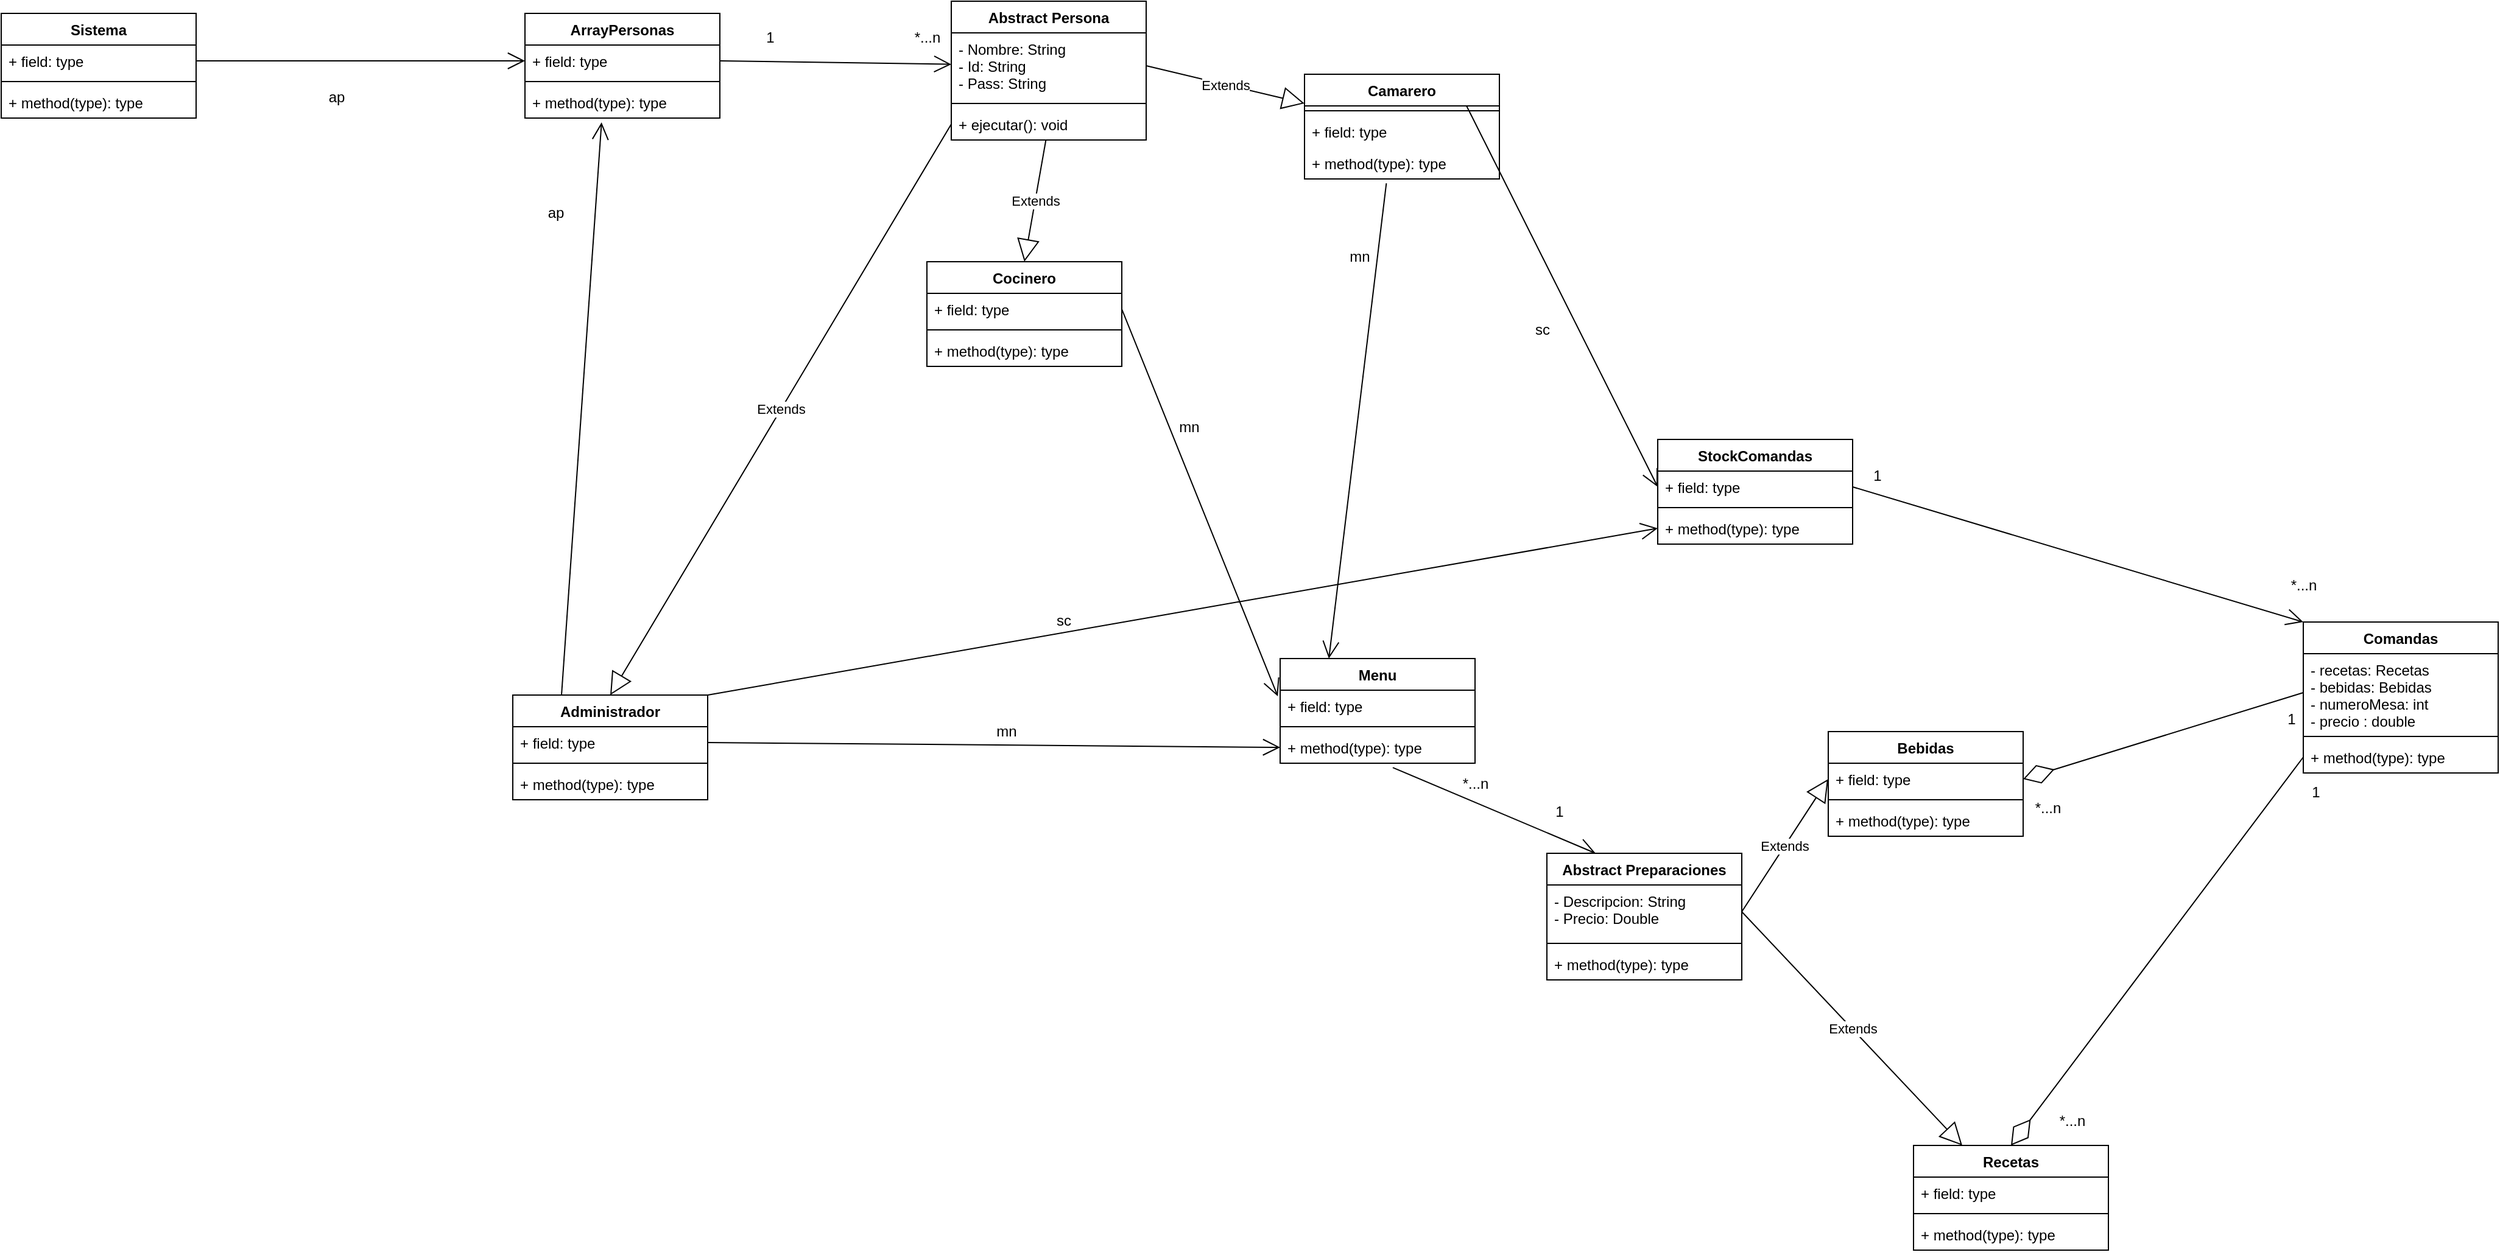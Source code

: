 <mxfile version="13.0.1" type="device"><diagram id="_urtWyEjOis4kw05E93_" name="Página-1"><mxGraphModel dx="5512" dy="3403" grid="1" gridSize="10" guides="1" tooltips="1" connect="1" arrows="1" fold="1" page="1" pageScale="1" pageWidth="3300" pageHeight="2339" math="0" shadow="0"><root><mxCell id="0"/><mxCell id="1" parent="0"/><mxCell id="YNpFUP-9uwZ83Jt1Sp7C-10" value="Extends" style="endArrow=block;endSize=16;endFill=0;html=1;exitX=1;exitY=0.5;exitDx=0;exitDy=0;" parent="1" source="YNpFUP-9uwZ83Jt1Sp7C-25" target="YNpFUP-9uwZ83Jt1Sp7C-6" edge="1"><mxGeometry width="160" relative="1" as="geometry"><mxPoint x="250" y="165" as="sourcePoint"/><mxPoint x="640" y="280" as="targetPoint"/></mxGeometry></mxCell><mxCell id="YNpFUP-9uwZ83Jt1Sp7C-15" value="Extends" style="endArrow=block;endSize=16;endFill=0;html=1;entryX=0.5;entryY=0;entryDx=0;entryDy=0;" parent="1" source="YNpFUP-9uwZ83Jt1Sp7C-27" target="YNpFUP-9uwZ83Jt1Sp7C-11" edge="1"><mxGeometry width="160" relative="1" as="geometry"><mxPoint x="250" y="189" as="sourcePoint"/><mxPoint x="640" y="280" as="targetPoint"/></mxGeometry></mxCell><mxCell id="YNpFUP-9uwZ83Jt1Sp7C-23" value="Extends" style="endArrow=block;endSize=16;endFill=0;html=1;exitX=0;exitY=0.5;exitDx=0;exitDy=0;entryX=0.5;entryY=0;entryDx=0;entryDy=0;" parent="1" source="YNpFUP-9uwZ83Jt1Sp7C-27" target="YNpFUP-9uwZ83Jt1Sp7C-16" edge="1"><mxGeometry width="160" relative="1" as="geometry"><mxPoint x="250" y="210" as="sourcePoint"/><mxPoint x="640" y="280" as="targetPoint"/></mxGeometry></mxCell><mxCell id="YNpFUP-9uwZ83Jt1Sp7C-24" value="Abstract Persona" style="swimlane;fontStyle=1;align=center;verticalAlign=top;childLayout=stackLayout;horizontal=1;startSize=26;horizontalStack=0;resizeParent=1;resizeParentMax=0;resizeLast=0;collapsible=1;marginBottom=0;" parent="1" vertex="1"><mxGeometry x="230" y="-240" width="160" height="114" as="geometry"/></mxCell><mxCell id="YNpFUP-9uwZ83Jt1Sp7C-25" value="- Nombre: String&#10;- Id: String&#10;- Pass: String" style="text;strokeColor=none;fillColor=none;align=left;verticalAlign=top;spacingLeft=4;spacingRight=4;overflow=hidden;rotatable=0;points=[[0,0.5],[1,0.5]];portConstraint=eastwest;" parent="YNpFUP-9uwZ83Jt1Sp7C-24" vertex="1"><mxGeometry y="26" width="160" height="54" as="geometry"/></mxCell><mxCell id="YNpFUP-9uwZ83Jt1Sp7C-26" value="" style="line;strokeWidth=1;fillColor=none;align=left;verticalAlign=middle;spacingTop=-1;spacingLeft=3;spacingRight=3;rotatable=0;labelPosition=right;points=[];portConstraint=eastwest;" parent="YNpFUP-9uwZ83Jt1Sp7C-24" vertex="1"><mxGeometry y="80" width="160" height="8" as="geometry"/></mxCell><mxCell id="YNpFUP-9uwZ83Jt1Sp7C-27" value="+ ejecutar(): void" style="text;strokeColor=none;fillColor=none;align=left;verticalAlign=top;spacingLeft=4;spacingRight=4;overflow=hidden;rotatable=0;points=[[0,0.5],[1,0.5]];portConstraint=eastwest;" parent="YNpFUP-9uwZ83Jt1Sp7C-24" vertex="1"><mxGeometry y="88" width="160" height="26" as="geometry"/></mxCell><mxCell id="YNpFUP-9uwZ83Jt1Sp7C-43" value="" style="endArrow=open;endFill=1;endSize=12;html=1;exitX=1;exitY=0.5;exitDx=0;exitDy=0;" parent="1" source="YNpFUP-9uwZ83Jt1Sp7C-40" target="YNpFUP-9uwZ83Jt1Sp7C-25" edge="1"><mxGeometry width="160" relative="1" as="geometry"><mxPoint x="50" y="-200" as="sourcePoint"/><mxPoint x="210" y="-200" as="targetPoint"/></mxGeometry></mxCell><mxCell id="YNpFUP-9uwZ83Jt1Sp7C-44" value="1" style="text;html=1;align=center;verticalAlign=middle;resizable=0;points=[];autosize=1;" parent="1" vertex="1"><mxGeometry x="71" y="-220" width="20" height="20" as="geometry"/></mxCell><mxCell id="YNpFUP-9uwZ83Jt1Sp7C-45" value="*...n" style="text;html=1;align=center;verticalAlign=middle;resizable=0;points=[];autosize=1;" parent="1" vertex="1"><mxGeometry x="190" y="-220" width="40" height="20" as="geometry"/></mxCell><mxCell id="YNpFUP-9uwZ83Jt1Sp7C-39" value="ArrayPersonas" style="swimlane;fontStyle=1;align=center;verticalAlign=top;childLayout=stackLayout;horizontal=1;startSize=26;horizontalStack=0;resizeParent=1;resizeParentMax=0;resizeLast=0;collapsible=1;marginBottom=0;" parent="1" vertex="1"><mxGeometry x="-120" y="-230" width="160" height="86" as="geometry"/></mxCell><mxCell id="YNpFUP-9uwZ83Jt1Sp7C-40" value="+ field: type" style="text;strokeColor=none;fillColor=none;align=left;verticalAlign=top;spacingLeft=4;spacingRight=4;overflow=hidden;rotatable=0;points=[[0,0.5],[1,0.5]];portConstraint=eastwest;" parent="YNpFUP-9uwZ83Jt1Sp7C-39" vertex="1"><mxGeometry y="26" width="160" height="26" as="geometry"/></mxCell><mxCell id="YNpFUP-9uwZ83Jt1Sp7C-41" value="" style="line;strokeWidth=1;fillColor=none;align=left;verticalAlign=middle;spacingTop=-1;spacingLeft=3;spacingRight=3;rotatable=0;labelPosition=right;points=[];portConstraint=eastwest;" parent="YNpFUP-9uwZ83Jt1Sp7C-39" vertex="1"><mxGeometry y="52" width="160" height="8" as="geometry"/></mxCell><mxCell id="YNpFUP-9uwZ83Jt1Sp7C-42" value="+ method(type): type" style="text;strokeColor=none;fillColor=none;align=left;verticalAlign=top;spacingLeft=4;spacingRight=4;overflow=hidden;rotatable=0;points=[[0,0.5],[1,0.5]];portConstraint=eastwest;" parent="YNpFUP-9uwZ83Jt1Sp7C-39" vertex="1"><mxGeometry y="60" width="160" height="26" as="geometry"/></mxCell><mxCell id="YNpFUP-9uwZ83Jt1Sp7C-47" value="" style="endArrow=open;endFill=1;endSize=12;html=1;exitX=0.25;exitY=0;exitDx=0;exitDy=0;entryX=0.393;entryY=1.137;entryDx=0;entryDy=0;entryPerimeter=0;" parent="1" source="YNpFUP-9uwZ83Jt1Sp7C-16" target="YNpFUP-9uwZ83Jt1Sp7C-42" edge="1"><mxGeometry width="160" relative="1" as="geometry"><mxPoint x="370" y="70" as="sourcePoint"/><mxPoint x="530" y="70" as="targetPoint"/></mxGeometry></mxCell><mxCell id="YNpFUP-9uwZ83Jt1Sp7C-48" value="ap" style="text;html=1;align=center;verticalAlign=middle;resizable=0;points=[];autosize=1;" parent="1" vertex="1"><mxGeometry x="-110" y="-76" width="30" height="20" as="geometry"/></mxCell><mxCell id="YNpFUP-9uwZ83Jt1Sp7C-49" value="" style="endArrow=open;endFill=1;endSize=12;html=1;exitX=0.578;exitY=1.137;exitDx=0;exitDy=0;entryX=0.25;entryY=0;entryDx=0;entryDy=0;exitPerimeter=0;" parent="1" source="YNpFUP-9uwZ83Jt1Sp7C-31" target="YNpFUP-9uwZ83Jt1Sp7C-33" edge="1"><mxGeometry width="160" relative="1" as="geometry"><mxPoint x="860" y="-10" as="sourcePoint"/><mxPoint x="530" y="70" as="targetPoint"/></mxGeometry></mxCell><mxCell id="YNpFUP-9uwZ83Jt1Sp7C-50" value="1" style="text;html=1;align=center;verticalAlign=middle;resizable=0;points=[];autosize=1;" parent="1" vertex="1"><mxGeometry x="719" y="416" width="20" height="20" as="geometry"/></mxCell><mxCell id="YNpFUP-9uwZ83Jt1Sp7C-51" value="*...n" style="text;html=1;align=center;verticalAlign=middle;resizable=0;points=[];autosize=1;" parent="1" vertex="1"><mxGeometry x="640" y="393" width="40" height="20" as="geometry"/></mxCell><mxCell id="YNpFUP-9uwZ83Jt1Sp7C-52" value="" style="endArrow=open;endFill=1;endSize=12;html=1;exitX=0.42;exitY=1.137;exitDx=0;exitDy=0;entryX=0.25;entryY=0;entryDx=0;entryDy=0;exitPerimeter=0;" parent="1" source="YNpFUP-9uwZ83Jt1Sp7C-9" target="YNpFUP-9uwZ83Jt1Sp7C-28" edge="1"><mxGeometry width="160" relative="1" as="geometry"><mxPoint x="370" y="70" as="sourcePoint"/><mxPoint x="530" y="70" as="targetPoint"/></mxGeometry></mxCell><mxCell id="YNpFUP-9uwZ83Jt1Sp7C-53" value="" style="endArrow=open;endFill=1;endSize=12;html=1;entryX=-0.012;entryY=0.192;entryDx=0;entryDy=0;exitX=1;exitY=0.5;exitDx=0;exitDy=0;entryPerimeter=0;" parent="1" source="YNpFUP-9uwZ83Jt1Sp7C-12" target="YNpFUP-9uwZ83Jt1Sp7C-29" edge="1"><mxGeometry width="160" relative="1" as="geometry"><mxPoint x="620" y="350" as="sourcePoint"/><mxPoint x="530" y="70" as="targetPoint"/></mxGeometry></mxCell><mxCell id="YNpFUP-9uwZ83Jt1Sp7C-54" value="mn" style="text;html=1;align=center;verticalAlign=middle;resizable=0;points=[];autosize=1;" parent="1" vertex="1"><mxGeometry x="550" y="-40" width="30" height="20" as="geometry"/></mxCell><mxCell id="YNpFUP-9uwZ83Jt1Sp7C-55" value="mn" style="text;html=1;align=center;verticalAlign=middle;resizable=0;points=[];autosize=1;" parent="1" vertex="1"><mxGeometry x="410" y="100" width="30" height="20" as="geometry"/></mxCell><mxCell id="YNpFUP-9uwZ83Jt1Sp7C-56" value="" style="endArrow=open;endFill=1;endSize=12;html=1;exitX=1;exitY=0.5;exitDx=0;exitDy=0;entryX=0;entryY=0.5;entryDx=0;entryDy=0;" parent="1" source="YNpFUP-9uwZ83Jt1Sp7C-17" target="YNpFUP-9uwZ83Jt1Sp7C-31" edge="1"><mxGeometry width="160" relative="1" as="geometry"><mxPoint x="370" y="70" as="sourcePoint"/><mxPoint x="530" y="70" as="targetPoint"/></mxGeometry></mxCell><mxCell id="YNpFUP-9uwZ83Jt1Sp7C-57" value="mn" style="text;html=1;align=center;verticalAlign=middle;resizable=0;points=[];autosize=1;" parent="1" vertex="1"><mxGeometry x="260" y="350" width="30" height="20" as="geometry"/></mxCell><mxCell id="YNpFUP-9uwZ83Jt1Sp7C-62" value="" style="endArrow=open;endFill=1;endSize=12;html=1;entryX=0;entryY=0.5;entryDx=0;entryDy=0;exitX=0.75;exitY=0;exitDx=0;exitDy=0;" parent="1" source="YNpFUP-9uwZ83Jt1Sp7C-6" target="YNpFUP-9uwZ83Jt1Sp7C-59" edge="1"><mxGeometry width="160" relative="1" as="geometry"><mxPoint x="620" y="-337.71" as="sourcePoint"/><mxPoint x="780" y="-337.71" as="targetPoint"/></mxGeometry></mxCell><mxCell id="YNpFUP-9uwZ83Jt1Sp7C-68" value="" style="endArrow=open;endFill=1;endSize=12;html=1;exitX=1;exitY=0.5;exitDx=0;exitDy=0;entryX=0;entryY=0;entryDx=0;entryDy=0;" parent="1" source="YNpFUP-9uwZ83Jt1Sp7C-59" target="YNpFUP-9uwZ83Jt1Sp7C-63" edge="1"><mxGeometry width="160" relative="1" as="geometry"><mxPoint x="370" y="-10" as="sourcePoint"/><mxPoint x="530" y="-10" as="targetPoint"/></mxGeometry></mxCell><mxCell id="YNpFUP-9uwZ83Jt1Sp7C-69" value="1" style="text;html=1;align=center;verticalAlign=middle;resizable=0;points=[];autosize=1;" parent="1" vertex="1"><mxGeometry x="1340" y="400" width="20" height="20" as="geometry"/></mxCell><mxCell id="YNpFUP-9uwZ83Jt1Sp7C-70" value="*...n" style="text;html=1;align=center;verticalAlign=middle;resizable=0;points=[];autosize=1;" parent="1" vertex="1"><mxGeometry x="1320" y="230" width="40" height="20" as="geometry"/></mxCell><mxCell id="YNpFUP-9uwZ83Jt1Sp7C-74" value="sc" style="text;html=1;align=center;verticalAlign=middle;resizable=0;points=[];autosize=1;" parent="1" vertex="1"><mxGeometry x="700" y="20" width="30" height="20" as="geometry"/></mxCell><mxCell id="YNpFUP-9uwZ83Jt1Sp7C-84" value="Extends" style="endArrow=block;endSize=16;endFill=0;html=1;entryX=0.25;entryY=0;entryDx=0;entryDy=0;exitX=1;exitY=0.5;exitDx=0;exitDy=0;" parent="1" source="YNpFUP-9uwZ83Jt1Sp7C-34" target="YNpFUP-9uwZ83Jt1Sp7C-75" edge="1"><mxGeometry width="160" relative="1" as="geometry"><mxPoint x="710" y="-10" as="sourcePoint"/><mxPoint x="870" y="-10" as="targetPoint"/></mxGeometry></mxCell><mxCell id="YNpFUP-9uwZ83Jt1Sp7C-85" value="Extends" style="endArrow=block;endSize=16;endFill=0;html=1;entryX=0;entryY=0.5;entryDx=0;entryDy=0;exitX=1;exitY=0.5;exitDx=0;exitDy=0;" parent="1" source="YNpFUP-9uwZ83Jt1Sp7C-34" target="YNpFUP-9uwZ83Jt1Sp7C-80" edge="1"><mxGeometry width="160" relative="1" as="geometry"><mxPoint x="710" y="-10" as="sourcePoint"/><mxPoint x="870" y="-10" as="targetPoint"/></mxGeometry></mxCell><mxCell id="YNpFUP-9uwZ83Jt1Sp7C-86" value="" style="endArrow=diamondThin;endFill=0;endSize=24;html=1;exitX=0;exitY=0.5;exitDx=0;exitDy=0;entryX=0.5;entryY=0;entryDx=0;entryDy=0;" parent="1" source="YNpFUP-9uwZ83Jt1Sp7C-66" target="YNpFUP-9uwZ83Jt1Sp7C-75" edge="1"><mxGeometry width="160" relative="1" as="geometry"><mxPoint x="710" y="-160" as="sourcePoint"/><mxPoint x="870" y="-160" as="targetPoint"/></mxGeometry></mxCell><mxCell id="YNpFUP-9uwZ83Jt1Sp7C-87" value="" style="endArrow=diamondThin;endFill=0;endSize=24;html=1;entryX=1;entryY=0.5;entryDx=0;entryDy=0;exitX=0;exitY=0.5;exitDx=0;exitDy=0;" parent="1" source="YNpFUP-9uwZ83Jt1Sp7C-64" target="YNpFUP-9uwZ83Jt1Sp7C-80" edge="1"><mxGeometry width="160" relative="1" as="geometry"><mxPoint x="1180" y="-290" as="sourcePoint"/><mxPoint x="870" y="-160" as="targetPoint"/></mxGeometry></mxCell><mxCell id="YNpFUP-9uwZ83Jt1Sp7C-88" value="1" style="text;html=1;align=center;verticalAlign=middle;resizable=0;points=[];autosize=1;" parent="1" vertex="1"><mxGeometry x="1320" y="340" width="20" height="20" as="geometry"/></mxCell><mxCell id="YNpFUP-9uwZ83Jt1Sp7C-89" value="*...n" style="text;html=1;align=center;verticalAlign=middle;resizable=0;points=[];autosize=1;" parent="1" vertex="1"><mxGeometry x="1110" y="413" width="40" height="20" as="geometry"/></mxCell><mxCell id="YNpFUP-9uwZ83Jt1Sp7C-90" value="1" style="text;html=1;align=center;verticalAlign=middle;resizable=0;points=[];autosize=1;" parent="1" vertex="1"><mxGeometry x="980" y="140" width="20" height="20" as="geometry"/></mxCell><mxCell id="YNpFUP-9uwZ83Jt1Sp7C-91" value="*...n" style="text;html=1;align=center;verticalAlign=middle;resizable=0;points=[];autosize=1;" parent="1" vertex="1"><mxGeometry x="1130" y="670" width="40" height="20" as="geometry"/></mxCell><mxCell id="YNpFUP-9uwZ83Jt1Sp7C-16" value="Administrador" style="swimlane;fontStyle=1;align=center;verticalAlign=top;childLayout=stackLayout;horizontal=1;startSize=26;horizontalStack=0;resizeParent=1;resizeParentMax=0;resizeLast=0;collapsible=1;marginBottom=0;" parent="1" vertex="1"><mxGeometry x="-130" y="330" width="160" height="86" as="geometry"/></mxCell><mxCell id="YNpFUP-9uwZ83Jt1Sp7C-17" value="+ field: type" style="text;strokeColor=none;fillColor=none;align=left;verticalAlign=top;spacingLeft=4;spacingRight=4;overflow=hidden;rotatable=0;points=[[0,0.5],[1,0.5]];portConstraint=eastwest;" parent="YNpFUP-9uwZ83Jt1Sp7C-16" vertex="1"><mxGeometry y="26" width="160" height="26" as="geometry"/></mxCell><mxCell id="YNpFUP-9uwZ83Jt1Sp7C-18" value="" style="line;strokeWidth=1;fillColor=none;align=left;verticalAlign=middle;spacingTop=-1;spacingLeft=3;spacingRight=3;rotatable=0;labelPosition=right;points=[];portConstraint=eastwest;" parent="YNpFUP-9uwZ83Jt1Sp7C-16" vertex="1"><mxGeometry y="52" width="160" height="8" as="geometry"/></mxCell><mxCell id="YNpFUP-9uwZ83Jt1Sp7C-19" value="+ method(type): type" style="text;strokeColor=none;fillColor=none;align=left;verticalAlign=top;spacingLeft=4;spacingRight=4;overflow=hidden;rotatable=0;points=[[0,0.5],[1,0.5]];portConstraint=eastwest;" parent="YNpFUP-9uwZ83Jt1Sp7C-16" vertex="1"><mxGeometry y="60" width="160" height="26" as="geometry"/></mxCell><mxCell id="YNpFUP-9uwZ83Jt1Sp7C-11" value="Cocinero" style="swimlane;fontStyle=1;align=center;verticalAlign=top;childLayout=stackLayout;horizontal=1;startSize=26;horizontalStack=0;resizeParent=1;resizeParentMax=0;resizeLast=0;collapsible=1;marginBottom=0;" parent="1" vertex="1"><mxGeometry x="210" y="-26" width="160" height="86" as="geometry"/></mxCell><mxCell id="YNpFUP-9uwZ83Jt1Sp7C-12" value="+ field: type" style="text;strokeColor=none;fillColor=none;align=left;verticalAlign=top;spacingLeft=4;spacingRight=4;overflow=hidden;rotatable=0;points=[[0,0.5],[1,0.5]];portConstraint=eastwest;" parent="YNpFUP-9uwZ83Jt1Sp7C-11" vertex="1"><mxGeometry y="26" width="160" height="26" as="geometry"/></mxCell><mxCell id="YNpFUP-9uwZ83Jt1Sp7C-13" value="" style="line;strokeWidth=1;fillColor=none;align=left;verticalAlign=middle;spacingTop=-1;spacingLeft=3;spacingRight=3;rotatable=0;labelPosition=right;points=[];portConstraint=eastwest;" parent="YNpFUP-9uwZ83Jt1Sp7C-11" vertex="1"><mxGeometry y="52" width="160" height="8" as="geometry"/></mxCell><mxCell id="YNpFUP-9uwZ83Jt1Sp7C-14" value="+ method(type): type" style="text;strokeColor=none;fillColor=none;align=left;verticalAlign=top;spacingLeft=4;spacingRight=4;overflow=hidden;rotatable=0;points=[[0,0.5],[1,0.5]];portConstraint=eastwest;" parent="YNpFUP-9uwZ83Jt1Sp7C-11" vertex="1"><mxGeometry y="60" width="160" height="26" as="geometry"/></mxCell><mxCell id="YNpFUP-9uwZ83Jt1Sp7C-6" value="Camarero" style="swimlane;fontStyle=1;align=center;verticalAlign=top;childLayout=stackLayout;horizontal=1;startSize=26;horizontalStack=0;resizeParent=1;resizeParentMax=0;resizeLast=0;collapsible=1;marginBottom=0;" parent="1" vertex="1"><mxGeometry x="520" y="-180" width="160" height="86" as="geometry"/></mxCell><mxCell id="YNpFUP-9uwZ83Jt1Sp7C-8" value="" style="line;strokeWidth=1;fillColor=none;align=left;verticalAlign=middle;spacingTop=-1;spacingLeft=3;spacingRight=3;rotatable=0;labelPosition=right;points=[];portConstraint=eastwest;" parent="YNpFUP-9uwZ83Jt1Sp7C-6" vertex="1"><mxGeometry y="26" width="160" height="8" as="geometry"/></mxCell><mxCell id="YNpFUP-9uwZ83Jt1Sp7C-7" value="+ field: type" style="text;strokeColor=none;fillColor=none;align=left;verticalAlign=top;spacingLeft=4;spacingRight=4;overflow=hidden;rotatable=0;points=[[0,0.5],[1,0.5]];portConstraint=eastwest;" parent="YNpFUP-9uwZ83Jt1Sp7C-6" vertex="1"><mxGeometry y="34" width="160" height="26" as="geometry"/></mxCell><mxCell id="YNpFUP-9uwZ83Jt1Sp7C-9" value="+ method(type): type" style="text;strokeColor=none;fillColor=none;align=left;verticalAlign=top;spacingLeft=4;spacingRight=4;overflow=hidden;rotatable=0;points=[[0,0.5],[1,0.5]];portConstraint=eastwest;" parent="YNpFUP-9uwZ83Jt1Sp7C-6" vertex="1"><mxGeometry y="60" width="160" height="26" as="geometry"/></mxCell><mxCell id="YNpFUP-9uwZ83Jt1Sp7C-33" value="Abstract Preparaciones" style="swimlane;fontStyle=1;align=center;verticalAlign=top;childLayout=stackLayout;horizontal=1;startSize=26;horizontalStack=0;resizeParent=1;resizeParentMax=0;resizeLast=0;collapsible=1;marginBottom=0;" parent="1" vertex="1"><mxGeometry x="719" y="460" width="160" height="104" as="geometry"/></mxCell><mxCell id="YNpFUP-9uwZ83Jt1Sp7C-34" value="- Descripcion: String&#10;- Precio: Double" style="text;strokeColor=none;fillColor=none;align=left;verticalAlign=top;spacingLeft=4;spacingRight=4;overflow=hidden;rotatable=0;points=[[0,0.5],[1,0.5]];portConstraint=eastwest;" parent="YNpFUP-9uwZ83Jt1Sp7C-33" vertex="1"><mxGeometry y="26" width="160" height="44" as="geometry"/></mxCell><mxCell id="YNpFUP-9uwZ83Jt1Sp7C-35" value="" style="line;strokeWidth=1;fillColor=none;align=left;verticalAlign=middle;spacingTop=-1;spacingLeft=3;spacingRight=3;rotatable=0;labelPosition=right;points=[];portConstraint=eastwest;" parent="YNpFUP-9uwZ83Jt1Sp7C-33" vertex="1"><mxGeometry y="70" width="160" height="8" as="geometry"/></mxCell><mxCell id="YNpFUP-9uwZ83Jt1Sp7C-36" value="+ method(type): type" style="text;strokeColor=none;fillColor=none;align=left;verticalAlign=top;spacingLeft=4;spacingRight=4;overflow=hidden;rotatable=0;points=[[0,0.5],[1,0.5]];portConstraint=eastwest;" parent="YNpFUP-9uwZ83Jt1Sp7C-33" vertex="1"><mxGeometry y="78" width="160" height="26" as="geometry"/></mxCell><mxCell id="YNpFUP-9uwZ83Jt1Sp7C-58" value="StockComandas" style="swimlane;fontStyle=1;align=center;verticalAlign=top;childLayout=stackLayout;horizontal=1;startSize=26;horizontalStack=0;resizeParent=1;resizeParentMax=0;resizeLast=0;collapsible=1;marginBottom=0;" parent="1" vertex="1"><mxGeometry x="810" y="120" width="160" height="86" as="geometry"/></mxCell><mxCell id="YNpFUP-9uwZ83Jt1Sp7C-59" value="+ field: type" style="text;strokeColor=none;fillColor=none;align=left;verticalAlign=top;spacingLeft=4;spacingRight=4;overflow=hidden;rotatable=0;points=[[0,0.5],[1,0.5]];portConstraint=eastwest;" parent="YNpFUP-9uwZ83Jt1Sp7C-58" vertex="1"><mxGeometry y="26" width="160" height="26" as="geometry"/></mxCell><mxCell id="YNpFUP-9uwZ83Jt1Sp7C-60" value="" style="line;strokeWidth=1;fillColor=none;align=left;verticalAlign=middle;spacingTop=-1;spacingLeft=3;spacingRight=3;rotatable=0;labelPosition=right;points=[];portConstraint=eastwest;" parent="YNpFUP-9uwZ83Jt1Sp7C-58" vertex="1"><mxGeometry y="52" width="160" height="8" as="geometry"/></mxCell><mxCell id="YNpFUP-9uwZ83Jt1Sp7C-61" value="+ method(type): type" style="text;strokeColor=none;fillColor=none;align=left;verticalAlign=top;spacingLeft=4;spacingRight=4;overflow=hidden;rotatable=0;points=[[0,0.5],[1,0.5]];portConstraint=eastwest;" parent="YNpFUP-9uwZ83Jt1Sp7C-58" vertex="1"><mxGeometry y="60" width="160" height="26" as="geometry"/></mxCell><mxCell id="YNpFUP-9uwZ83Jt1Sp7C-75" value="Recetas" style="swimlane;fontStyle=1;align=center;verticalAlign=top;childLayout=stackLayout;horizontal=1;startSize=26;horizontalStack=0;resizeParent=1;resizeParentMax=0;resizeLast=0;collapsible=1;marginBottom=0;" parent="1" vertex="1"><mxGeometry x="1020" y="700" width="160" height="86" as="geometry"/></mxCell><mxCell id="YNpFUP-9uwZ83Jt1Sp7C-76" value="+ field: type" style="text;strokeColor=none;fillColor=none;align=left;verticalAlign=top;spacingLeft=4;spacingRight=4;overflow=hidden;rotatable=0;points=[[0,0.5],[1,0.5]];portConstraint=eastwest;" parent="YNpFUP-9uwZ83Jt1Sp7C-75" vertex="1"><mxGeometry y="26" width="160" height="26" as="geometry"/></mxCell><mxCell id="YNpFUP-9uwZ83Jt1Sp7C-77" value="" style="line;strokeWidth=1;fillColor=none;align=left;verticalAlign=middle;spacingTop=-1;spacingLeft=3;spacingRight=3;rotatable=0;labelPosition=right;points=[];portConstraint=eastwest;" parent="YNpFUP-9uwZ83Jt1Sp7C-75" vertex="1"><mxGeometry y="52" width="160" height="8" as="geometry"/></mxCell><mxCell id="YNpFUP-9uwZ83Jt1Sp7C-78" value="+ method(type): type" style="text;strokeColor=none;fillColor=none;align=left;verticalAlign=top;spacingLeft=4;spacingRight=4;overflow=hidden;rotatable=0;points=[[0,0.5],[1,0.5]];portConstraint=eastwest;" parent="YNpFUP-9uwZ83Jt1Sp7C-75" vertex="1"><mxGeometry y="60" width="160" height="26" as="geometry"/></mxCell><mxCell id="YNpFUP-9uwZ83Jt1Sp7C-79" value="Bebidas" style="swimlane;fontStyle=1;align=center;verticalAlign=top;childLayout=stackLayout;horizontal=1;startSize=26;horizontalStack=0;resizeParent=1;resizeParentMax=0;resizeLast=0;collapsible=1;marginBottom=0;" parent="1" vertex="1"><mxGeometry x="950" y="360" width="160" height="86" as="geometry"/></mxCell><mxCell id="YNpFUP-9uwZ83Jt1Sp7C-80" value="+ field: type" style="text;strokeColor=none;fillColor=none;align=left;verticalAlign=top;spacingLeft=4;spacingRight=4;overflow=hidden;rotatable=0;points=[[0,0.5],[1,0.5]];portConstraint=eastwest;" parent="YNpFUP-9uwZ83Jt1Sp7C-79" vertex="1"><mxGeometry y="26" width="160" height="26" as="geometry"/></mxCell><mxCell id="YNpFUP-9uwZ83Jt1Sp7C-81" value="" style="line;strokeWidth=1;fillColor=none;align=left;verticalAlign=middle;spacingTop=-1;spacingLeft=3;spacingRight=3;rotatable=0;labelPosition=right;points=[];portConstraint=eastwest;" parent="YNpFUP-9uwZ83Jt1Sp7C-79" vertex="1"><mxGeometry y="52" width="160" height="8" as="geometry"/></mxCell><mxCell id="YNpFUP-9uwZ83Jt1Sp7C-82" value="+ method(type): type" style="text;strokeColor=none;fillColor=none;align=left;verticalAlign=top;spacingLeft=4;spacingRight=4;overflow=hidden;rotatable=0;points=[[0,0.5],[1,0.5]];portConstraint=eastwest;" parent="YNpFUP-9uwZ83Jt1Sp7C-79" vertex="1"><mxGeometry y="60" width="160" height="26" as="geometry"/></mxCell><mxCell id="YNpFUP-9uwZ83Jt1Sp7C-63" value="Comandas" style="swimlane;fontStyle=1;align=center;verticalAlign=top;childLayout=stackLayout;horizontal=1;startSize=26;horizontalStack=0;resizeParent=1;resizeParentMax=0;resizeLast=0;collapsible=1;marginBottom=0;" parent="1" vertex="1"><mxGeometry x="1340" y="270" width="160" height="124" as="geometry"/></mxCell><mxCell id="YNpFUP-9uwZ83Jt1Sp7C-64" value="- recetas: Recetas&#10;- bebidas: Bebidas&#10;- numeroMesa: int&#10;- precio : double&#10;" style="text;strokeColor=none;fillColor=none;align=left;verticalAlign=top;spacingLeft=4;spacingRight=4;overflow=hidden;rotatable=0;points=[[0,0.5],[1,0.5]];portConstraint=eastwest;" parent="YNpFUP-9uwZ83Jt1Sp7C-63" vertex="1"><mxGeometry y="26" width="160" height="64" as="geometry"/></mxCell><mxCell id="YNpFUP-9uwZ83Jt1Sp7C-65" value="" style="line;strokeWidth=1;fillColor=none;align=left;verticalAlign=middle;spacingTop=-1;spacingLeft=3;spacingRight=3;rotatable=0;labelPosition=right;points=[];portConstraint=eastwest;" parent="YNpFUP-9uwZ83Jt1Sp7C-63" vertex="1"><mxGeometry y="90" width="160" height="8" as="geometry"/></mxCell><mxCell id="YNpFUP-9uwZ83Jt1Sp7C-66" value="+ method(type): type" style="text;strokeColor=none;fillColor=none;align=left;verticalAlign=top;spacingLeft=4;spacingRight=4;overflow=hidden;rotatable=0;points=[[0,0.5],[1,0.5]];portConstraint=eastwest;" parent="YNpFUP-9uwZ83Jt1Sp7C-63" vertex="1"><mxGeometry y="98" width="160" height="26" as="geometry"/></mxCell><mxCell id="YNpFUP-9uwZ83Jt1Sp7C-95" value="" style="endArrow=open;endFill=1;endSize=12;html=1;exitX=1;exitY=0;exitDx=0;exitDy=0;entryX=0;entryY=0.5;entryDx=0;entryDy=0;" parent="1" source="YNpFUP-9uwZ83Jt1Sp7C-16" target="YNpFUP-9uwZ83Jt1Sp7C-61" edge="1"><mxGeometry width="160" relative="1" as="geometry"><mxPoint x="640" y="520" as="sourcePoint"/><mxPoint x="800" y="520" as="targetPoint"/></mxGeometry></mxCell><mxCell id="YNpFUP-9uwZ83Jt1Sp7C-28" value="Menu" style="swimlane;fontStyle=1;align=center;verticalAlign=top;childLayout=stackLayout;horizontal=1;startSize=26;horizontalStack=0;resizeParent=1;resizeParentMax=0;resizeLast=0;collapsible=1;marginBottom=0;" parent="1" vertex="1"><mxGeometry x="500" y="300" width="160" height="86" as="geometry"/></mxCell><mxCell id="YNpFUP-9uwZ83Jt1Sp7C-29" value="+ field: type" style="text;strokeColor=none;fillColor=none;align=left;verticalAlign=top;spacingLeft=4;spacingRight=4;overflow=hidden;rotatable=0;points=[[0,0.5],[1,0.5]];portConstraint=eastwest;" parent="YNpFUP-9uwZ83Jt1Sp7C-28" vertex="1"><mxGeometry y="26" width="160" height="26" as="geometry"/></mxCell><mxCell id="YNpFUP-9uwZ83Jt1Sp7C-30" value="" style="line;strokeWidth=1;fillColor=none;align=left;verticalAlign=middle;spacingTop=-1;spacingLeft=3;spacingRight=3;rotatable=0;labelPosition=right;points=[];portConstraint=eastwest;" parent="YNpFUP-9uwZ83Jt1Sp7C-28" vertex="1"><mxGeometry y="52" width="160" height="8" as="geometry"/></mxCell><mxCell id="YNpFUP-9uwZ83Jt1Sp7C-31" value="+ method(type): type" style="text;strokeColor=none;fillColor=none;align=left;verticalAlign=top;spacingLeft=4;spacingRight=4;overflow=hidden;rotatable=0;points=[[0,0.5],[1,0.5]];portConstraint=eastwest;" parent="YNpFUP-9uwZ83Jt1Sp7C-28" vertex="1"><mxGeometry y="60" width="160" height="26" as="geometry"/></mxCell><mxCell id="YNpFUP-9uwZ83Jt1Sp7C-96" value="sc" style="text;html=1;align=center;verticalAlign=middle;resizable=0;points=[];autosize=1;" parent="1" vertex="1"><mxGeometry x="307" y="259" width="30" height="20" as="geometry"/></mxCell><mxCell id="YNpFUP-9uwZ83Jt1Sp7C-101" value="" style="endArrow=open;endFill=1;endSize=12;html=1;entryX=0;entryY=0.5;entryDx=0;entryDy=0;exitX=1;exitY=0.5;exitDx=0;exitDy=0;" parent="1" source="YNpFUP-9uwZ83Jt1Sp7C-98" target="YNpFUP-9uwZ83Jt1Sp7C-40" edge="1"><mxGeometry width="160" relative="1" as="geometry"><mxPoint x="-360" y="-210.83" as="sourcePoint"/><mxPoint x="-200" y="-210.83" as="targetPoint"/></mxGeometry></mxCell><mxCell id="YNpFUP-9uwZ83Jt1Sp7C-97" value="Sistema" style="swimlane;fontStyle=1;align=center;verticalAlign=top;childLayout=stackLayout;horizontal=1;startSize=26;horizontalStack=0;resizeParent=1;resizeParentMax=0;resizeLast=0;collapsible=1;marginBottom=0;" parent="1" vertex="1"><mxGeometry x="-550" y="-230" width="160" height="86" as="geometry"/></mxCell><mxCell id="YNpFUP-9uwZ83Jt1Sp7C-98" value="+ field: type" style="text;strokeColor=none;fillColor=none;align=left;verticalAlign=top;spacingLeft=4;spacingRight=4;overflow=hidden;rotatable=0;points=[[0,0.5],[1,0.5]];portConstraint=eastwest;" parent="YNpFUP-9uwZ83Jt1Sp7C-97" vertex="1"><mxGeometry y="26" width="160" height="26" as="geometry"/></mxCell><mxCell id="YNpFUP-9uwZ83Jt1Sp7C-99" value="" style="line;strokeWidth=1;fillColor=none;align=left;verticalAlign=middle;spacingTop=-1;spacingLeft=3;spacingRight=3;rotatable=0;labelPosition=right;points=[];portConstraint=eastwest;" parent="YNpFUP-9uwZ83Jt1Sp7C-97" vertex="1"><mxGeometry y="52" width="160" height="8" as="geometry"/></mxCell><mxCell id="YNpFUP-9uwZ83Jt1Sp7C-100" value="+ method(type): type" style="text;strokeColor=none;fillColor=none;align=left;verticalAlign=top;spacingLeft=4;spacingRight=4;overflow=hidden;rotatable=0;points=[[0,0.5],[1,0.5]];portConstraint=eastwest;" parent="YNpFUP-9uwZ83Jt1Sp7C-97" vertex="1"><mxGeometry y="60" width="160" height="26" as="geometry"/></mxCell><mxCell id="YNpFUP-9uwZ83Jt1Sp7C-103" value="ap" style="text;html=1;align=center;verticalAlign=middle;resizable=0;points=[];autosize=1;" parent="1" vertex="1"><mxGeometry x="-290" y="-171" width="30" height="20" as="geometry"/></mxCell></root></mxGraphModel></diagram></mxfile>